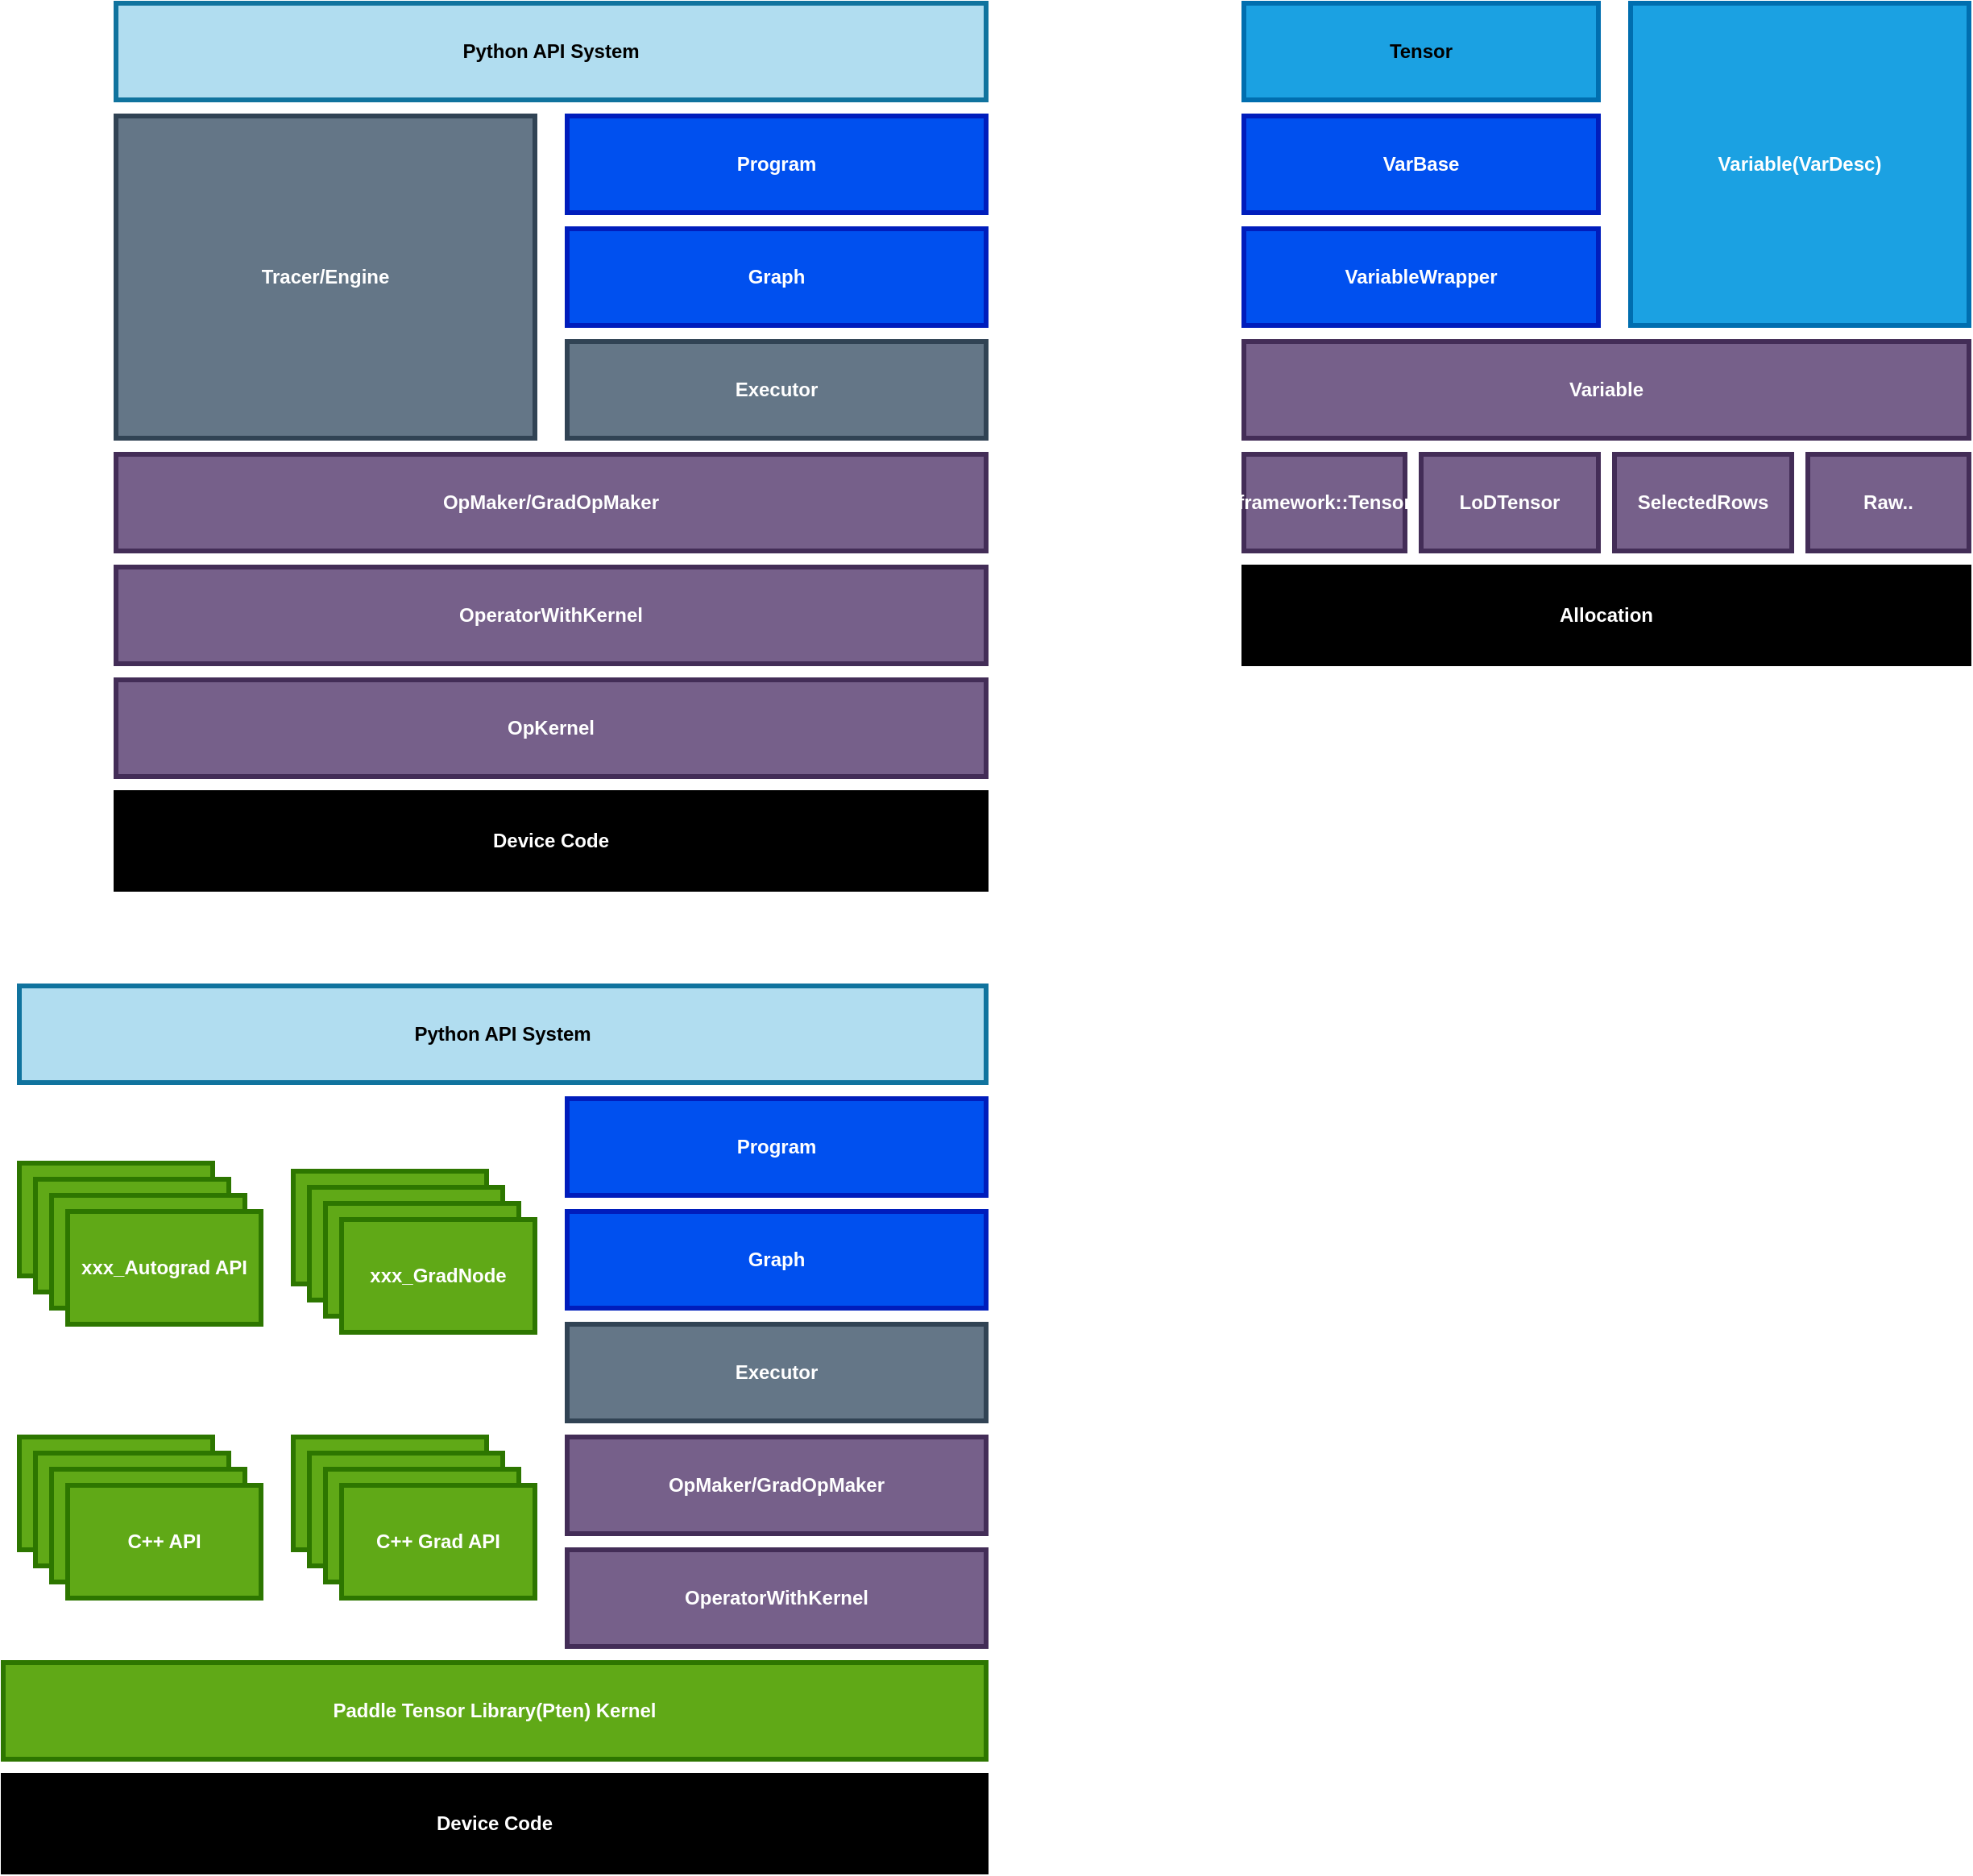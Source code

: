 <mxfile version="15.9.6" type="github">
  <diagram id="KKWoHcuoe7G9MJ5qpHvn" name="Page-1">
    <mxGraphModel dx="2066" dy="769" grid="1" gridSize="10" guides="1" tooltips="1" connect="1" arrows="1" fold="1" page="1" pageScale="1" pageWidth="850" pageHeight="1100" math="0" shadow="0">
      <root>
        <mxCell id="0" />
        <mxCell id="1" parent="0" />
        <mxCell id="aVVi5ToswDDgE1M3d0lu-2" value="Python API System" style="rounded=0;whiteSpace=wrap;html=1;fontStyle=1;strokeColor=#10739e;strokeWidth=3;fillColor=#b1ddf0;" vertex="1" parent="1">
          <mxGeometry x="160" y="150" width="540" height="60" as="geometry" />
        </mxCell>
        <mxCell id="aVVi5ToswDDgE1M3d0lu-3" value="Tracer/Engine" style="rounded=0;whiteSpace=wrap;html=1;fontStyle=1;strokeColor=#314354;strokeWidth=3;fillColor=#647687;fontColor=#ffffff;" vertex="1" parent="1">
          <mxGeometry x="160" y="220" width="260" height="200" as="geometry" />
        </mxCell>
        <mxCell id="aVVi5ToswDDgE1M3d0lu-5" value="Executor" style="rounded=0;whiteSpace=wrap;html=1;fontStyle=1;strokeColor=#314354;strokeWidth=3;fillColor=#647687;fontColor=#ffffff;" vertex="1" parent="1">
          <mxGeometry x="440" y="360" width="260" height="60" as="geometry" />
        </mxCell>
        <mxCell id="aVVi5ToswDDgE1M3d0lu-6" value="Program" style="rounded=0;whiteSpace=wrap;html=1;fontStyle=1;strokeColor=#001DBC;strokeWidth=3;fillColor=#0050ef;fontColor=#ffffff;" vertex="1" parent="1">
          <mxGeometry x="440" y="220" width="260" height="60" as="geometry" />
        </mxCell>
        <mxCell id="aVVi5ToswDDgE1M3d0lu-7" value="OperatorWithKernel" style="rounded=0;whiteSpace=wrap;html=1;fontStyle=1;strokeColor=#432D57;strokeWidth=3;fillColor=#76608a;fontColor=#ffffff;" vertex="1" parent="1">
          <mxGeometry x="160" y="500" width="540" height="60" as="geometry" />
        </mxCell>
        <mxCell id="aVVi5ToswDDgE1M3d0lu-8" value="OpKernel" style="rounded=0;whiteSpace=wrap;html=1;fontStyle=1;strokeColor=#432D57;strokeWidth=3;fillColor=#76608a;fontColor=#ffffff;" vertex="1" parent="1">
          <mxGeometry x="160" y="570" width="540" height="60" as="geometry" />
        </mxCell>
        <mxCell id="aVVi5ToswDDgE1M3d0lu-9" value="&lt;font color=&quot;#ffffff&quot;&gt;Device Code&lt;/font&gt;" style="rounded=0;whiteSpace=wrap;html=1;fontStyle=1;strokeColor=#000000;strokeWidth=3;fillColor=#000000;" vertex="1" parent="1">
          <mxGeometry x="160" y="640" width="540" height="60" as="geometry" />
        </mxCell>
        <mxCell id="aVVi5ToswDDgE1M3d0lu-10" value="Graph" style="rounded=0;whiteSpace=wrap;html=1;fontStyle=1;strokeColor=#001DBC;strokeWidth=3;fillColor=#0050ef;fontColor=#ffffff;" vertex="1" parent="1">
          <mxGeometry x="440" y="290" width="260" height="60" as="geometry" />
        </mxCell>
        <mxCell id="aVVi5ToswDDgE1M3d0lu-11" value="OpMaker/GradOpMaker" style="rounded=0;whiteSpace=wrap;html=1;fontStyle=1;strokeColor=#432D57;strokeWidth=3;fillColor=#76608a;fontColor=#ffffff;" vertex="1" parent="1">
          <mxGeometry x="160" y="430" width="540" height="60" as="geometry" />
        </mxCell>
        <mxCell id="aVVi5ToswDDgE1M3d0lu-15" value="&lt;font color=&quot;#000000&quot;&gt;Tensor&lt;/font&gt;" style="rounded=0;whiteSpace=wrap;html=1;fontColor=#ffffff;strokeColor=#006EAF;strokeWidth=3;fillColor=#1ba1e2;fontStyle=1" vertex="1" parent="1">
          <mxGeometry x="860" y="150" width="220" height="60" as="geometry" />
        </mxCell>
        <mxCell id="aVVi5ToswDDgE1M3d0lu-17" value="Variable(VarDesc)" style="rounded=0;whiteSpace=wrap;html=1;fontColor=#ffffff;strokeColor=#006EAF;strokeWidth=3;fillColor=#1ba1e2;fontStyle=1" vertex="1" parent="1">
          <mxGeometry x="1100" y="150" width="210" height="200" as="geometry" />
        </mxCell>
        <mxCell id="aVVi5ToswDDgE1M3d0lu-18" value="VariableWrapper" style="rounded=0;whiteSpace=wrap;html=1;fontColor=#ffffff;strokeColor=#001DBC;strokeWidth=3;fillColor=#0050ef;fontStyle=1" vertex="1" parent="1">
          <mxGeometry x="860" y="290" width="220" height="60" as="geometry" />
        </mxCell>
        <mxCell id="aVVi5ToswDDgE1M3d0lu-19" value="Variable" style="rounded=0;whiteSpace=wrap;html=1;fontColor=#ffffff;strokeColor=#432D57;strokeWidth=3;fillColor=#76608a;fontStyle=1" vertex="1" parent="1">
          <mxGeometry x="860" y="360" width="450" height="60" as="geometry" />
        </mxCell>
        <mxCell id="aVVi5ToswDDgE1M3d0lu-22" value="framework::Tensor" style="rounded=0;whiteSpace=wrap;html=1;fontColor=#ffffff;strokeColor=#432D57;strokeWidth=3;fillColor=#76608a;fontStyle=1" vertex="1" parent="1">
          <mxGeometry x="860" y="430" width="100" height="60" as="geometry" />
        </mxCell>
        <mxCell id="aVVi5ToswDDgE1M3d0lu-27" value="LoDTensor" style="rounded=0;whiteSpace=wrap;html=1;fontColor=#ffffff;strokeColor=#432D57;strokeWidth=3;fillColor=#76608a;fontStyle=1" vertex="1" parent="1">
          <mxGeometry x="970" y="430" width="110" height="60" as="geometry" />
        </mxCell>
        <mxCell id="aVVi5ToswDDgE1M3d0lu-28" value="SelectedRows" style="rounded=0;whiteSpace=wrap;html=1;fontColor=#ffffff;strokeColor=#432D57;strokeWidth=3;fillColor=#76608a;fontStyle=1" vertex="1" parent="1">
          <mxGeometry x="1090" y="430" width="110" height="60" as="geometry" />
        </mxCell>
        <mxCell id="aVVi5ToswDDgE1M3d0lu-29" value="Raw.." style="rounded=0;whiteSpace=wrap;html=1;fontColor=#ffffff;strokeColor=#432D57;strokeWidth=3;fillColor=#76608a;fontStyle=1" vertex="1" parent="1">
          <mxGeometry x="1210" y="430" width="100" height="60" as="geometry" />
        </mxCell>
        <mxCell id="aVVi5ToswDDgE1M3d0lu-30" value="Allocation" style="rounded=0;whiteSpace=wrap;html=1;fontColor=#FFFFFF;strokeColor=#000000;strokeWidth=3;fillColor=#000000;fontStyle=1" vertex="1" parent="1">
          <mxGeometry x="860" y="500" width="450" height="60" as="geometry" />
        </mxCell>
        <mxCell id="aVVi5ToswDDgE1M3d0lu-31" value="VarBase" style="rounded=0;whiteSpace=wrap;html=1;fontColor=#ffffff;strokeColor=#001DBC;strokeWidth=3;fillColor=#0050ef;fontStyle=1" vertex="1" parent="1">
          <mxGeometry x="860" y="220" width="220" height="60" as="geometry" />
        </mxCell>
        <mxCell id="aVVi5ToswDDgE1M3d0lu-41" value="Python API System" style="rounded=0;whiteSpace=wrap;html=1;fontStyle=1;strokeColor=#10739e;strokeWidth=3;fillColor=#b1ddf0;" vertex="1" parent="1">
          <mxGeometry x="100" y="760" width="600" height="60" as="geometry" />
        </mxCell>
        <mxCell id="aVVi5ToswDDgE1M3d0lu-43" value="Executor" style="rounded=0;whiteSpace=wrap;html=1;fontStyle=1;strokeColor=#314354;strokeWidth=3;fillColor=#647687;fontColor=#ffffff;" vertex="1" parent="1">
          <mxGeometry x="440" y="970" width="260" height="60" as="geometry" />
        </mxCell>
        <mxCell id="aVVi5ToswDDgE1M3d0lu-44" value="Program" style="rounded=0;whiteSpace=wrap;html=1;fontStyle=1;strokeColor=#001DBC;strokeWidth=3;fillColor=#0050ef;fontColor=#ffffff;" vertex="1" parent="1">
          <mxGeometry x="440" y="830" width="260" height="60" as="geometry" />
        </mxCell>
        <mxCell id="aVVi5ToswDDgE1M3d0lu-45" value="OperatorWithKernel" style="rounded=0;whiteSpace=wrap;html=1;fontStyle=1;strokeColor=#432D57;strokeWidth=3;fillColor=#76608a;fontColor=#ffffff;" vertex="1" parent="1">
          <mxGeometry x="440" y="1110" width="260" height="60" as="geometry" />
        </mxCell>
        <mxCell id="aVVi5ToswDDgE1M3d0lu-46" value="Paddle Tensor Library(Pten) Kernel" style="rounded=0;whiteSpace=wrap;html=1;fontStyle=1;strokeColor=#2D7600;strokeWidth=3;fillColor=#60a917;fontColor=#ffffff;" vertex="1" parent="1">
          <mxGeometry x="90" y="1180" width="610" height="60" as="geometry" />
        </mxCell>
        <mxCell id="aVVi5ToswDDgE1M3d0lu-47" value="&lt;font color=&quot;#ffffff&quot;&gt;Device Code&lt;/font&gt;" style="rounded=0;whiteSpace=wrap;html=1;fontStyle=1;strokeColor=#000000;strokeWidth=3;fillColor=#000000;" vertex="1" parent="1">
          <mxGeometry x="90" y="1250" width="610" height="60" as="geometry" />
        </mxCell>
        <mxCell id="aVVi5ToswDDgE1M3d0lu-48" value="Graph" style="rounded=0;whiteSpace=wrap;html=1;fontStyle=1;strokeColor=#001DBC;strokeWidth=3;fillColor=#0050ef;fontColor=#ffffff;" vertex="1" parent="1">
          <mxGeometry x="440" y="900" width="260" height="60" as="geometry" />
        </mxCell>
        <mxCell id="aVVi5ToswDDgE1M3d0lu-49" value="OpMaker/GradOpMaker" style="rounded=0;whiteSpace=wrap;html=1;fontStyle=1;strokeColor=#432D57;strokeWidth=3;fillColor=#76608a;fontColor=#ffffff;" vertex="1" parent="1">
          <mxGeometry x="440" y="1040" width="260" height="60" as="geometry" />
        </mxCell>
        <mxCell id="aVVi5ToswDDgE1M3d0lu-72" value="" style="group" vertex="1" connectable="0" parent="1">
          <mxGeometry x="100" y="1040" width="170" height="120" as="geometry" />
        </mxCell>
        <mxCell id="aVVi5ToswDDgE1M3d0lu-73" value="AutoGradAPI" style="rounded=0;whiteSpace=wrap;html=1;fontStyle=1;strokeColor=#2D7600;strokeWidth=3;fillColor=#60a917;fontColor=#ffffff;" vertex="1" parent="aVVi5ToswDDgE1M3d0lu-72">
          <mxGeometry width="120" height="70" as="geometry" />
        </mxCell>
        <mxCell id="aVVi5ToswDDgE1M3d0lu-74" value="AutoGradAPI" style="rounded=0;whiteSpace=wrap;html=1;fontStyle=1;strokeColor=#2D7600;strokeWidth=3;fillColor=#60a917;fontColor=#ffffff;" vertex="1" parent="aVVi5ToswDDgE1M3d0lu-72">
          <mxGeometry x="10" y="10" width="120" height="70" as="geometry" />
        </mxCell>
        <mxCell id="aVVi5ToswDDgE1M3d0lu-75" value="AutoGradAPI" style="rounded=0;whiteSpace=wrap;html=1;fontStyle=1;strokeColor=#2D7600;strokeWidth=3;fillColor=#60a917;fontColor=#ffffff;" vertex="1" parent="aVVi5ToswDDgE1M3d0lu-72">
          <mxGeometry x="20" y="20" width="120" height="70" as="geometry" />
        </mxCell>
        <mxCell id="aVVi5ToswDDgE1M3d0lu-76" value="C++ API" style="rounded=0;whiteSpace=wrap;html=1;fontStyle=1;strokeColor=#2D7600;strokeWidth=3;fillColor=#60a917;fontColor=#ffffff;" vertex="1" parent="aVVi5ToswDDgE1M3d0lu-72">
          <mxGeometry x="30" y="30" width="120" height="70" as="geometry" />
        </mxCell>
        <mxCell id="aVVi5ToswDDgE1M3d0lu-80" value="AutoGradAPI" style="rounded=0;whiteSpace=wrap;html=1;fontStyle=1;strokeColor=#2D7600;strokeWidth=3;fillColor=#60a917;fontColor=#ffffff;" vertex="1" parent="1">
          <mxGeometry x="270" y="875" width="120" height="70" as="geometry" />
        </mxCell>
        <mxCell id="aVVi5ToswDDgE1M3d0lu-81" value="AutoGradAPI" style="rounded=0;whiteSpace=wrap;html=1;fontStyle=1;strokeColor=#2D7600;strokeWidth=3;fillColor=#60a917;fontColor=#ffffff;" vertex="1" parent="1">
          <mxGeometry x="280" y="885" width="120" height="70" as="geometry" />
        </mxCell>
        <mxCell id="aVVi5ToswDDgE1M3d0lu-82" value="AutoGradAPI" style="rounded=0;whiteSpace=wrap;html=1;fontStyle=1;strokeColor=#2D7600;strokeWidth=3;fillColor=#60a917;fontColor=#ffffff;" vertex="1" parent="1">
          <mxGeometry x="290" y="895" width="120" height="70" as="geometry" />
        </mxCell>
        <mxCell id="aVVi5ToswDDgE1M3d0lu-83" value="xxx_GradNode" style="rounded=0;whiteSpace=wrap;html=1;fontStyle=1;strokeColor=#2D7600;strokeWidth=3;fillColor=#60a917;fontColor=#ffffff;" vertex="1" parent="1">
          <mxGeometry x="300" y="905" width="120" height="70" as="geometry" />
        </mxCell>
        <mxCell id="aVVi5ToswDDgE1M3d0lu-84" value="" style="group" vertex="1" connectable="0" parent="1">
          <mxGeometry x="270" y="1040" width="170" height="120" as="geometry" />
        </mxCell>
        <mxCell id="aVVi5ToswDDgE1M3d0lu-85" value="AutoGradAPI" style="rounded=0;whiteSpace=wrap;html=1;fontStyle=1;strokeColor=#2D7600;strokeWidth=3;fillColor=#60a917;fontColor=#ffffff;" vertex="1" parent="aVVi5ToswDDgE1M3d0lu-84">
          <mxGeometry width="120" height="70" as="geometry" />
        </mxCell>
        <mxCell id="aVVi5ToswDDgE1M3d0lu-86" value="AutoGradAPI" style="rounded=0;whiteSpace=wrap;html=1;fontStyle=1;strokeColor=#2D7600;strokeWidth=3;fillColor=#60a917;fontColor=#ffffff;" vertex="1" parent="aVVi5ToswDDgE1M3d0lu-84">
          <mxGeometry x="10" y="10" width="120" height="70" as="geometry" />
        </mxCell>
        <mxCell id="aVVi5ToswDDgE1M3d0lu-87" value="AutoGradAPI" style="rounded=0;whiteSpace=wrap;html=1;fontStyle=1;strokeColor=#2D7600;strokeWidth=3;fillColor=#60a917;fontColor=#ffffff;" vertex="1" parent="aVVi5ToswDDgE1M3d0lu-84">
          <mxGeometry x="20" y="20" width="120" height="70" as="geometry" />
        </mxCell>
        <mxCell id="aVVi5ToswDDgE1M3d0lu-88" value="C++ Grad API" style="rounded=0;whiteSpace=wrap;html=1;fontStyle=1;strokeColor=#2D7600;strokeWidth=3;fillColor=#60a917;fontColor=#ffffff;" vertex="1" parent="aVVi5ToswDDgE1M3d0lu-84">
          <mxGeometry x="30" y="30" width="120" height="70" as="geometry" />
        </mxCell>
        <mxCell id="aVVi5ToswDDgE1M3d0lu-93" value="AutoGradAPI" style="rounded=0;whiteSpace=wrap;html=1;fontStyle=1;strokeColor=#2D7600;strokeWidth=3;fillColor=#60a917;fontColor=#ffffff;" vertex="1" parent="1">
          <mxGeometry x="100" y="870" width="120" height="70" as="geometry" />
        </mxCell>
        <mxCell id="aVVi5ToswDDgE1M3d0lu-94" value="AutoGradAPI" style="rounded=0;whiteSpace=wrap;html=1;fontStyle=1;strokeColor=#2D7600;strokeWidth=3;fillColor=#60a917;fontColor=#ffffff;" vertex="1" parent="1">
          <mxGeometry x="110" y="880" width="120" height="70" as="geometry" />
        </mxCell>
        <mxCell id="aVVi5ToswDDgE1M3d0lu-95" value="AutoGradAPI" style="rounded=0;whiteSpace=wrap;html=1;fontStyle=1;strokeColor=#2D7600;strokeWidth=3;fillColor=#60a917;fontColor=#ffffff;" vertex="1" parent="1">
          <mxGeometry x="120" y="890" width="120" height="70" as="geometry" />
        </mxCell>
        <mxCell id="aVVi5ToswDDgE1M3d0lu-96" value="xxx_Autograd API" style="rounded=0;whiteSpace=wrap;html=1;fontStyle=1;strokeColor=#2D7600;strokeWidth=3;fillColor=#60a917;fontColor=#ffffff;" vertex="1" parent="1">
          <mxGeometry x="130" y="900" width="120" height="70" as="geometry" />
        </mxCell>
      </root>
    </mxGraphModel>
  </diagram>
</mxfile>
